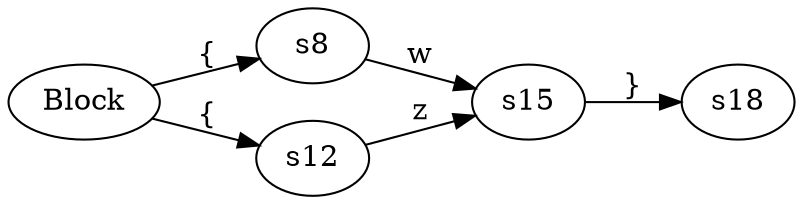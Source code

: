 digraph ATN {
  rankdir=LR;

  Block -> s8 [label="{"]
  s8 -> s15 [label="w"]
  s15 -> s18 [label="}"]
  Block -> s12 [label="{"]
  s12 -> s15 [label="z"]
}